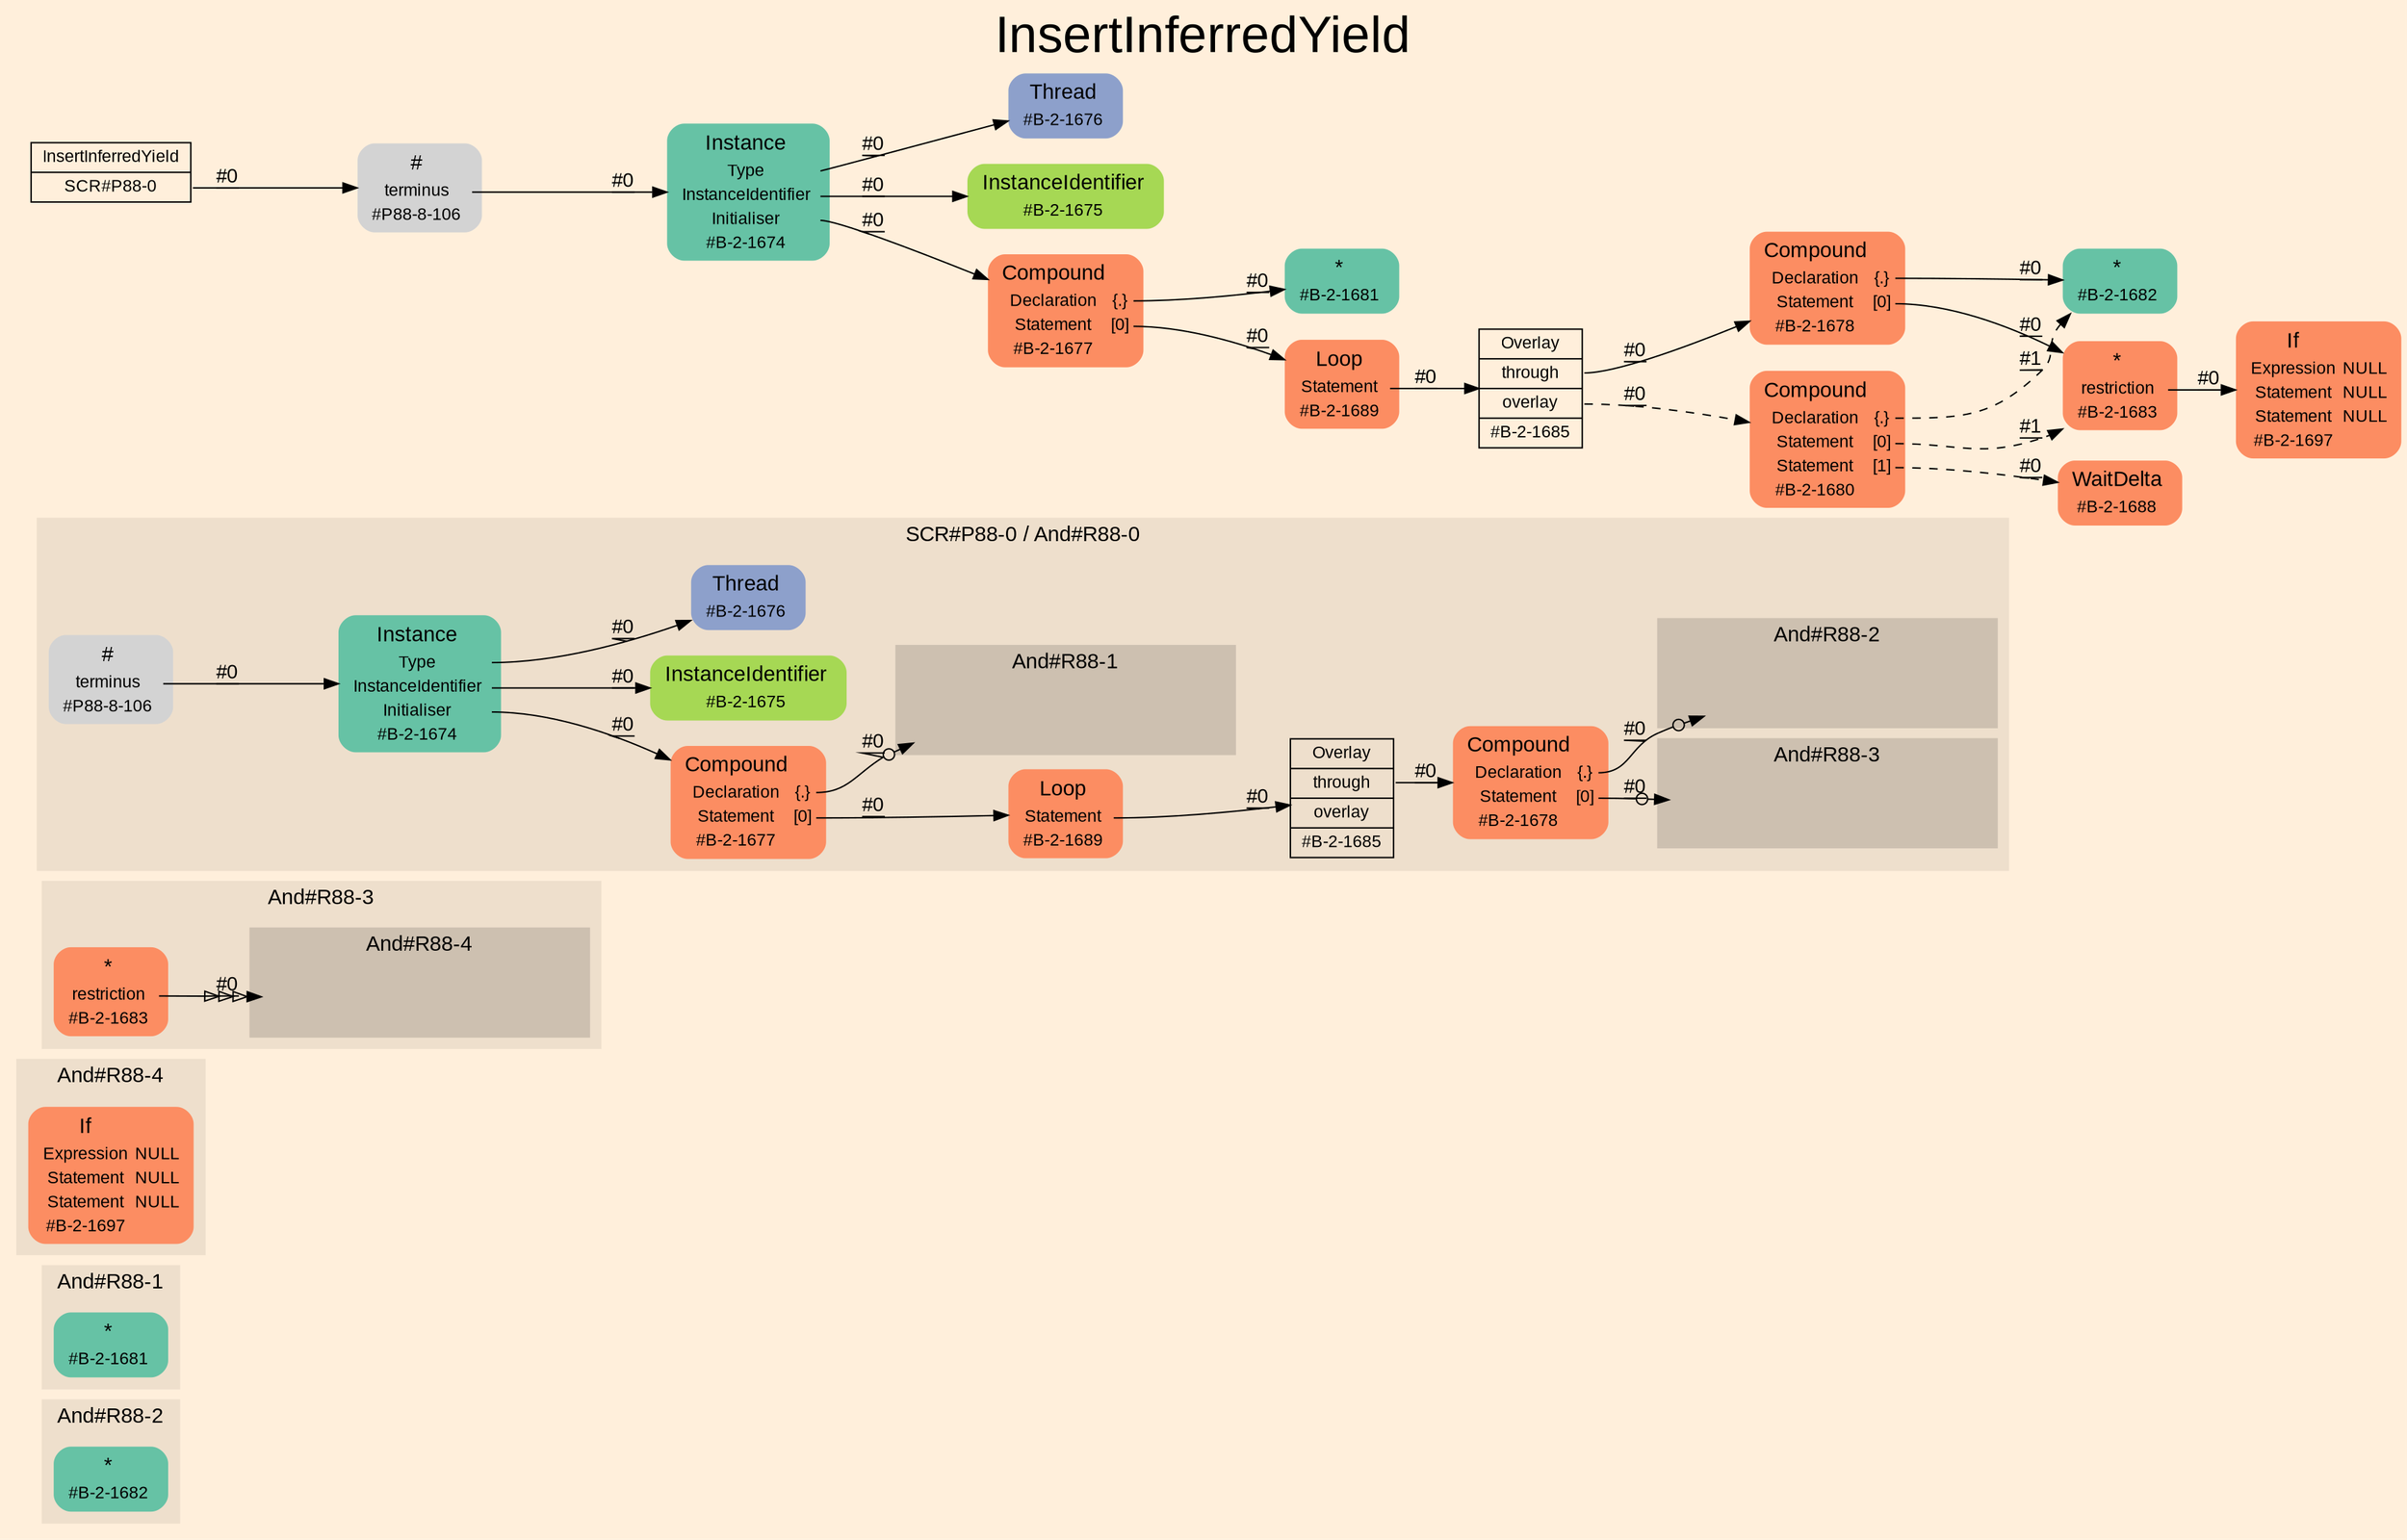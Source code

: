 digraph "InsertInferredYield" {
label = "InsertInferredYield"
labelloc = t
fontsize = "36"
graph [
    rankdir = "LR"
    ranksep = 0.3
    bgcolor = antiquewhite1
    color = black
    fontcolor = black
    fontname = "Arial"
];
node [
    fontname = "Arial"
];
edge [
    fontname = "Arial"
];

// -------------------- figure And#R88-2 --------------------
// -------- region And#R88-2 ----------
subgraph "clusterAnd#R88-2" {
    label = "And#R88-2"
    style = "filled"
    color = antiquewhite2
    fontsize = "15"
    "And#R88-2/#B-2-1682" [
        // -------- block And#R88-2/#B-2-1682 ----------
        shape = "plaintext"
        fillcolor = "/set28/1"
        label = <<TABLE BORDER="0" CELLBORDER="0" CELLSPACING="0">
         <TR><TD><FONT POINT-SIZE="15.0">*</FONT></TD><TD></TD></TR>
         <TR><TD>#B-2-1682</TD><TD PORT="port0"></TD></TR>
        </TABLE>>
        style = "rounded,filled"
        fontsize = "12"
    ];
    
}


// -------------------- figure And#R88-1 --------------------
// -------- region And#R88-1 ----------
subgraph "clusterAnd#R88-1" {
    label = "And#R88-1"
    style = "filled"
    color = antiquewhite2
    fontsize = "15"
    "And#R88-1/#B-2-1681" [
        // -------- block And#R88-1/#B-2-1681 ----------
        shape = "plaintext"
        fillcolor = "/set28/1"
        label = <<TABLE BORDER="0" CELLBORDER="0" CELLSPACING="0">
         <TR><TD><FONT POINT-SIZE="15.0">*</FONT></TD><TD></TD></TR>
         <TR><TD>#B-2-1681</TD><TD PORT="port0"></TD></TR>
        </TABLE>>
        style = "rounded,filled"
        fontsize = "12"
    ];
    
}


// -------------------- figure And#R88-4 --------------------
// -------- region And#R88-4 ----------
subgraph "clusterAnd#R88-4" {
    label = "And#R88-4"
    style = "filled"
    color = antiquewhite2
    fontsize = "15"
    "And#R88-4/#B-2-1697" [
        // -------- block And#R88-4/#B-2-1697 ----------
        shape = "plaintext"
        fillcolor = "/set28/2"
        label = <<TABLE BORDER="0" CELLBORDER="0" CELLSPACING="0">
         <TR><TD><FONT POINT-SIZE="15.0">If</FONT></TD><TD></TD></TR>
         <TR><TD>Expression</TD><TD PORT="port0">NULL</TD></TR>
         <TR><TD>Statement</TD><TD PORT="port1">NULL</TD></TR>
         <TR><TD>Statement</TD><TD PORT="port2">NULL</TD></TR>
         <TR><TD>#B-2-1697</TD><TD PORT="port3"></TD></TR>
        </TABLE>>
        style = "rounded,filled"
        fontsize = "12"
    ];
    
}


// -------------------- figure And#R88-3 --------------------
// -------- region And#R88-3 ----------
subgraph "clusterAnd#R88-3" {
    label = "And#R88-3"
    style = "filled"
    color = antiquewhite2
    fontsize = "15"
    "And#R88-3/#B-2-1683" [
        // -------- block And#R88-3/#B-2-1683 ----------
        shape = "plaintext"
        fillcolor = "/set28/2"
        label = <<TABLE BORDER="0" CELLBORDER="0" CELLSPACING="0">
         <TR><TD><FONT POINT-SIZE="15.0">*</FONT></TD><TD></TD></TR>
         <TR><TD>restriction</TD><TD PORT="port0"></TD></TR>
         <TR><TD>#B-2-1683</TD><TD PORT="port1"></TD></TR>
        </TABLE>>
        style = "rounded,filled"
        fontsize = "12"
    ];
    
    // -------- region And#R88-3/And#R88-4 ----------
    subgraph "clusterAnd#R88-3/And#R88-4" {
        label = "And#R88-4"
        style = "filled"
        color = antiquewhite3
        fontsize = "15"
        "And#R88-3/And#R88-4/#B-2-1697" [
            // -------- block And#R88-3/And#R88-4/#B-2-1697 ----------
            shape = none
            fillcolor = "/set28/2"
            style = "invisible"
        ];
        
    }
    
}

"And#R88-3/#B-2-1683":port0 -> "And#R88-3/And#R88-4/#B-2-1697" [
    arrowhead="normalonormalonormalonormal"
    label = "#0"
    decorate = true
    color = black
    fontcolor = black
];


// -------------------- figure And#R88-0 --------------------
// -------- region And#R88-0 ----------
subgraph "clusterAnd#R88-0" {
    label = "SCR#P88-0 / And#R88-0"
    style = "filled"
    color = antiquewhite2
    fontsize = "15"
    "And#R88-0/#B-2-1685" [
        // -------- block And#R88-0/#B-2-1685 ----------
        shape = "record"
        fillcolor = antiquewhite2
        label = "<fixed> Overlay | <port0> through | <port1> overlay | <port2> #B-2-1685"
        style = "filled"
        fontsize = "12"
        color = black
        fontcolor = black
    ];
    
    "And#R88-0/#B-2-1676" [
        // -------- block And#R88-0/#B-2-1676 ----------
        shape = "plaintext"
        fillcolor = "/set28/3"
        label = <<TABLE BORDER="0" CELLBORDER="0" CELLSPACING="0">
         <TR><TD><FONT POINT-SIZE="15.0">Thread</FONT></TD><TD></TD></TR>
         <TR><TD>#B-2-1676</TD><TD PORT="port0"></TD></TR>
        </TABLE>>
        style = "rounded,filled"
        fontsize = "12"
    ];
    
    "And#R88-0/#B-2-1678" [
        // -------- block And#R88-0/#B-2-1678 ----------
        shape = "plaintext"
        fillcolor = "/set28/2"
        label = <<TABLE BORDER="0" CELLBORDER="0" CELLSPACING="0">
         <TR><TD><FONT POINT-SIZE="15.0">Compound</FONT></TD><TD></TD></TR>
         <TR><TD>Declaration</TD><TD PORT="port0">{.}</TD></TR>
         <TR><TD>Statement</TD><TD PORT="port1">[0]</TD></TR>
         <TR><TD>#B-2-1678</TD><TD PORT="port2"></TD></TR>
        </TABLE>>
        style = "rounded,filled"
        fontsize = "12"
    ];
    
    "And#R88-0/#P88-8-106" [
        // -------- block And#R88-0/#P88-8-106 ----------
        shape = "plaintext"
        label = <<TABLE BORDER="0" CELLBORDER="0" CELLSPACING="0">
         <TR><TD><FONT POINT-SIZE="15.0">#</FONT></TD><TD></TD></TR>
         <TR><TD>terminus</TD><TD PORT="port0"></TD></TR>
         <TR><TD>#P88-8-106</TD><TD PORT="port1"></TD></TR>
        </TABLE>>
        style = "rounded,filled"
        fontsize = "12"
    ];
    
    "And#R88-0/#B-2-1675" [
        // -------- block And#R88-0/#B-2-1675 ----------
        shape = "plaintext"
        fillcolor = "/set28/5"
        label = <<TABLE BORDER="0" CELLBORDER="0" CELLSPACING="0">
         <TR><TD><FONT POINT-SIZE="15.0">InstanceIdentifier</FONT></TD><TD></TD></TR>
         <TR><TD>#B-2-1675</TD><TD PORT="port0"></TD></TR>
        </TABLE>>
        style = "rounded,filled"
        fontsize = "12"
    ];
    
    "And#R88-0/#B-2-1674" [
        // -------- block And#R88-0/#B-2-1674 ----------
        shape = "plaintext"
        fillcolor = "/set28/1"
        label = <<TABLE BORDER="0" CELLBORDER="0" CELLSPACING="0">
         <TR><TD><FONT POINT-SIZE="15.0">Instance</FONT></TD><TD></TD></TR>
         <TR><TD>Type</TD><TD PORT="port0"></TD></TR>
         <TR><TD>InstanceIdentifier</TD><TD PORT="port1"></TD></TR>
         <TR><TD>Initialiser</TD><TD PORT="port2"></TD></TR>
         <TR><TD>#B-2-1674</TD><TD PORT="port3"></TD></TR>
        </TABLE>>
        style = "rounded,filled"
        fontsize = "12"
    ];
    
    "And#R88-0/#B-2-1677" [
        // -------- block And#R88-0/#B-2-1677 ----------
        shape = "plaintext"
        fillcolor = "/set28/2"
        label = <<TABLE BORDER="0" CELLBORDER="0" CELLSPACING="0">
         <TR><TD><FONT POINT-SIZE="15.0">Compound</FONT></TD><TD></TD></TR>
         <TR><TD>Declaration</TD><TD PORT="port0">{.}</TD></TR>
         <TR><TD>Statement</TD><TD PORT="port1">[0]</TD></TR>
         <TR><TD>#B-2-1677</TD><TD PORT="port2"></TD></TR>
        </TABLE>>
        style = "rounded,filled"
        fontsize = "12"
    ];
    
    "And#R88-0/#B-2-1689" [
        // -------- block And#R88-0/#B-2-1689 ----------
        shape = "plaintext"
        fillcolor = "/set28/2"
        label = <<TABLE BORDER="0" CELLBORDER="0" CELLSPACING="0">
         <TR><TD><FONT POINT-SIZE="15.0">Loop</FONT></TD><TD></TD></TR>
         <TR><TD>Statement</TD><TD PORT="port0"></TD></TR>
         <TR><TD>#B-2-1689</TD><TD PORT="port1"></TD></TR>
        </TABLE>>
        style = "rounded,filled"
        fontsize = "12"
    ];
    
    // -------- region And#R88-0/And#R88-1 ----------
    subgraph "clusterAnd#R88-0/And#R88-1" {
        label = "And#R88-1"
        style = "filled"
        color = antiquewhite3
        fontsize = "15"
        "And#R88-0/And#R88-1/#B-2-1681" [
            // -------- block And#R88-0/And#R88-1/#B-2-1681 ----------
            shape = none
            fillcolor = "/set28/1"
            style = "invisible"
        ];
        
    }
    
    // -------- region And#R88-0/And#R88-2 ----------
    subgraph "clusterAnd#R88-0/And#R88-2" {
        label = "And#R88-2"
        style = "filled"
        color = antiquewhite3
        fontsize = "15"
        "And#R88-0/And#R88-2/#B-2-1682" [
            // -------- block And#R88-0/And#R88-2/#B-2-1682 ----------
            shape = none
            fillcolor = "/set28/1"
            style = "invisible"
        ];
        
    }
    
    // -------- region And#R88-0/And#R88-3 ----------
    subgraph "clusterAnd#R88-0/And#R88-3" {
        label = "And#R88-3"
        style = "filled"
        color = antiquewhite3
        fontsize = "15"
        "And#R88-0/And#R88-3/#B-2-1683" [
            // -------- block And#R88-0/And#R88-3/#B-2-1683 ----------
            shape = none
            fillcolor = "/set28/2"
            style = "invisible"
        ];
        
    }
    
}

"And#R88-0/#B-2-1685":port0 -> "And#R88-0/#B-2-1678" [
    label = "#0"
    decorate = true
    color = black
    fontcolor = black
];

"And#R88-0/#B-2-1678":port0 -> "And#R88-0/And#R88-2/#B-2-1682" [
    arrowhead="normalnoneodot"
    label = "#0"
    decorate = true
    color = black
    fontcolor = black
];

"And#R88-0/#B-2-1678":port1 -> "And#R88-0/And#R88-3/#B-2-1683" [
    arrowhead="normalnoneodot"
    label = "#0"
    decorate = true
    color = black
    fontcolor = black
];

"And#R88-0/#P88-8-106":port0 -> "And#R88-0/#B-2-1674" [
    label = "#0"
    decorate = true
    color = black
    fontcolor = black
];

"And#R88-0/#B-2-1674":port0 -> "And#R88-0/#B-2-1676" [
    label = "#0"
    decorate = true
    color = black
    fontcolor = black
];

"And#R88-0/#B-2-1674":port1 -> "And#R88-0/#B-2-1675" [
    label = "#0"
    decorate = true
    color = black
    fontcolor = black
];

"And#R88-0/#B-2-1674":port2 -> "And#R88-0/#B-2-1677" [
    label = "#0"
    decorate = true
    color = black
    fontcolor = black
];

"And#R88-0/#B-2-1677":port0 -> "And#R88-0/And#R88-1/#B-2-1681" [
    arrowhead="normalnoneodot"
    label = "#0"
    decorate = true
    color = black
    fontcolor = black
];

"And#R88-0/#B-2-1677":port1 -> "And#R88-0/#B-2-1689" [
    label = "#0"
    decorate = true
    color = black
    fontcolor = black
];

"And#R88-0/#B-2-1689":port0 -> "And#R88-0/#B-2-1685" [
    label = "#0"
    decorate = true
    color = black
    fontcolor = black
];


// -------------------- transformation figure --------------------
"CR#P88-0" [
    // -------- block CR#P88-0 ----------
    shape = "record"
    fillcolor = antiquewhite1
    label = "<fixed> InsertInferredYield | <port0> SCR#P88-0"
    style = "filled"
    fontsize = "12"
    color = black
    fontcolor = black
];

"#P88-8-106" [
    // -------- block #P88-8-106 ----------
    shape = "plaintext"
    label = <<TABLE BORDER="0" CELLBORDER="0" CELLSPACING="0">
     <TR><TD><FONT POINT-SIZE="15.0">#</FONT></TD><TD></TD></TR>
     <TR><TD>terminus</TD><TD PORT="port0"></TD></TR>
     <TR><TD>#P88-8-106</TD><TD PORT="port1"></TD></TR>
    </TABLE>>
    style = "rounded,filled"
    fontsize = "12"
];

"#B-2-1674" [
    // -------- block #B-2-1674 ----------
    shape = "plaintext"
    fillcolor = "/set28/1"
    label = <<TABLE BORDER="0" CELLBORDER="0" CELLSPACING="0">
     <TR><TD><FONT POINT-SIZE="15.0">Instance</FONT></TD><TD></TD></TR>
     <TR><TD>Type</TD><TD PORT="port0"></TD></TR>
     <TR><TD>InstanceIdentifier</TD><TD PORT="port1"></TD></TR>
     <TR><TD>Initialiser</TD><TD PORT="port2"></TD></TR>
     <TR><TD>#B-2-1674</TD><TD PORT="port3"></TD></TR>
    </TABLE>>
    style = "rounded,filled"
    fontsize = "12"
];

"#B-2-1676" [
    // -------- block #B-2-1676 ----------
    shape = "plaintext"
    fillcolor = "/set28/3"
    label = <<TABLE BORDER="0" CELLBORDER="0" CELLSPACING="0">
     <TR><TD><FONT POINT-SIZE="15.0">Thread</FONT></TD><TD></TD></TR>
     <TR><TD>#B-2-1676</TD><TD PORT="port0"></TD></TR>
    </TABLE>>
    style = "rounded,filled"
    fontsize = "12"
];

"#B-2-1675" [
    // -------- block #B-2-1675 ----------
    shape = "plaintext"
    fillcolor = "/set28/5"
    label = <<TABLE BORDER="0" CELLBORDER="0" CELLSPACING="0">
     <TR><TD><FONT POINT-SIZE="15.0">InstanceIdentifier</FONT></TD><TD></TD></TR>
     <TR><TD>#B-2-1675</TD><TD PORT="port0"></TD></TR>
    </TABLE>>
    style = "rounded,filled"
    fontsize = "12"
];

"#B-2-1677" [
    // -------- block #B-2-1677 ----------
    shape = "plaintext"
    fillcolor = "/set28/2"
    label = <<TABLE BORDER="0" CELLBORDER="0" CELLSPACING="0">
     <TR><TD><FONT POINT-SIZE="15.0">Compound</FONT></TD><TD></TD></TR>
     <TR><TD>Declaration</TD><TD PORT="port0">{.}</TD></TR>
     <TR><TD>Statement</TD><TD PORT="port1">[0]</TD></TR>
     <TR><TD>#B-2-1677</TD><TD PORT="port2"></TD></TR>
    </TABLE>>
    style = "rounded,filled"
    fontsize = "12"
];

"#B-2-1681" [
    // -------- block #B-2-1681 ----------
    shape = "plaintext"
    fillcolor = "/set28/1"
    label = <<TABLE BORDER="0" CELLBORDER="0" CELLSPACING="0">
     <TR><TD><FONT POINT-SIZE="15.0">*</FONT></TD><TD></TD></TR>
     <TR><TD>#B-2-1681</TD><TD PORT="port0"></TD></TR>
    </TABLE>>
    style = "rounded,filled"
    fontsize = "12"
];

"#B-2-1689" [
    // -------- block #B-2-1689 ----------
    shape = "plaintext"
    fillcolor = "/set28/2"
    label = <<TABLE BORDER="0" CELLBORDER="0" CELLSPACING="0">
     <TR><TD><FONT POINT-SIZE="15.0">Loop</FONT></TD><TD></TD></TR>
     <TR><TD>Statement</TD><TD PORT="port0"></TD></TR>
     <TR><TD>#B-2-1689</TD><TD PORT="port1"></TD></TR>
    </TABLE>>
    style = "rounded,filled"
    fontsize = "12"
];

"#B-2-1685" [
    // -------- block #B-2-1685 ----------
    shape = "record"
    fillcolor = antiquewhite1
    label = "<fixed> Overlay | <port0> through | <port1> overlay | <port2> #B-2-1685"
    style = "filled"
    fontsize = "12"
    color = black
    fontcolor = black
];

"#B-2-1678" [
    // -------- block #B-2-1678 ----------
    shape = "plaintext"
    fillcolor = "/set28/2"
    label = <<TABLE BORDER="0" CELLBORDER="0" CELLSPACING="0">
     <TR><TD><FONT POINT-SIZE="15.0">Compound</FONT></TD><TD></TD></TR>
     <TR><TD>Declaration</TD><TD PORT="port0">{.}</TD></TR>
     <TR><TD>Statement</TD><TD PORT="port1">[0]</TD></TR>
     <TR><TD>#B-2-1678</TD><TD PORT="port2"></TD></TR>
    </TABLE>>
    style = "rounded,filled"
    fontsize = "12"
];

"#B-2-1682" [
    // -------- block #B-2-1682 ----------
    shape = "plaintext"
    fillcolor = "/set28/1"
    label = <<TABLE BORDER="0" CELLBORDER="0" CELLSPACING="0">
     <TR><TD><FONT POINT-SIZE="15.0">*</FONT></TD><TD></TD></TR>
     <TR><TD>#B-2-1682</TD><TD PORT="port0"></TD></TR>
    </TABLE>>
    style = "rounded,filled"
    fontsize = "12"
];

"#B-2-1683" [
    // -------- block #B-2-1683 ----------
    shape = "plaintext"
    fillcolor = "/set28/2"
    label = <<TABLE BORDER="0" CELLBORDER="0" CELLSPACING="0">
     <TR><TD><FONT POINT-SIZE="15.0">*</FONT></TD><TD></TD></TR>
     <TR><TD>restriction</TD><TD PORT="port0"></TD></TR>
     <TR><TD>#B-2-1683</TD><TD PORT="port1"></TD></TR>
    </TABLE>>
    style = "rounded,filled"
    fontsize = "12"
];

"#B-2-1697" [
    // -------- block #B-2-1697 ----------
    shape = "plaintext"
    fillcolor = "/set28/2"
    label = <<TABLE BORDER="0" CELLBORDER="0" CELLSPACING="0">
     <TR><TD><FONT POINT-SIZE="15.0">If</FONT></TD><TD></TD></TR>
     <TR><TD>Expression</TD><TD PORT="port0">NULL</TD></TR>
     <TR><TD>Statement</TD><TD PORT="port1">NULL</TD></TR>
     <TR><TD>Statement</TD><TD PORT="port2">NULL</TD></TR>
     <TR><TD>#B-2-1697</TD><TD PORT="port3"></TD></TR>
    </TABLE>>
    style = "rounded,filled"
    fontsize = "12"
];

"#B-2-1680" [
    // -------- block #B-2-1680 ----------
    shape = "plaintext"
    fillcolor = "/set28/2"
    label = <<TABLE BORDER="0" CELLBORDER="0" CELLSPACING="0">
     <TR><TD><FONT POINT-SIZE="15.0">Compound</FONT></TD><TD></TD></TR>
     <TR><TD>Declaration</TD><TD PORT="port0">{.}</TD></TR>
     <TR><TD>Statement</TD><TD PORT="port1">[0]</TD></TR>
     <TR><TD>Statement</TD><TD PORT="port2">[1]</TD></TR>
     <TR><TD>#B-2-1680</TD><TD PORT="port3"></TD></TR>
    </TABLE>>
    style = "rounded,filled"
    fontsize = "12"
];

"#B-2-1688" [
    // -------- block #B-2-1688 ----------
    shape = "plaintext"
    fillcolor = "/set28/2"
    label = <<TABLE BORDER="0" CELLBORDER="0" CELLSPACING="0">
     <TR><TD><FONT POINT-SIZE="15.0">WaitDelta</FONT></TD><TD></TD></TR>
     <TR><TD>#B-2-1688</TD><TD PORT="port0"></TD></TR>
    </TABLE>>
    style = "rounded,filled"
    fontsize = "12"
];

"CR#P88-0":port0 -> "#P88-8-106" [
    label = "#0"
    decorate = true
    color = black
    fontcolor = black
];

"#P88-8-106":port0 -> "#B-2-1674" [
    label = "#0"
    decorate = true
    color = black
    fontcolor = black
];

"#B-2-1674":port0 -> "#B-2-1676" [
    label = "#0"
    decorate = true
    color = black
    fontcolor = black
];

"#B-2-1674":port1 -> "#B-2-1675" [
    label = "#0"
    decorate = true
    color = black
    fontcolor = black
];

"#B-2-1674":port2 -> "#B-2-1677" [
    label = "#0"
    decorate = true
    color = black
    fontcolor = black
];

"#B-2-1677":port0 -> "#B-2-1681" [
    label = "#0"
    decorate = true
    color = black
    fontcolor = black
];

"#B-2-1677":port1 -> "#B-2-1689" [
    label = "#0"
    decorate = true
    color = black
    fontcolor = black
];

"#B-2-1689":port0 -> "#B-2-1685" [
    label = "#0"
    decorate = true
    color = black
    fontcolor = black
];

"#B-2-1685":port0 -> "#B-2-1678" [
    label = "#0"
    decorate = true
    color = black
    fontcolor = black
];

"#B-2-1685":port1 -> "#B-2-1680" [
    style="dashed"
    label = "#0"
    decorate = true
    color = black
    fontcolor = black
];

"#B-2-1678":port0 -> "#B-2-1682" [
    label = "#0"
    decorate = true
    color = black
    fontcolor = black
];

"#B-2-1678":port1 -> "#B-2-1683" [
    label = "#0"
    decorate = true
    color = black
    fontcolor = black
];

"#B-2-1683":port0 -> "#B-2-1697" [
    label = "#0"
    decorate = true
    color = black
    fontcolor = black
];

"#B-2-1680":port0 -> "#B-2-1682" [
    style="dashed"
    label = "#1"
    decorate = true
    color = black
    fontcolor = black
];

"#B-2-1680":port1 -> "#B-2-1683" [
    style="dashed"
    label = "#1"
    decorate = true
    color = black
    fontcolor = black
];

"#B-2-1680":port2 -> "#B-2-1688" [
    style="dashed"
    label = "#0"
    decorate = true
    color = black
    fontcolor = black
];


}
